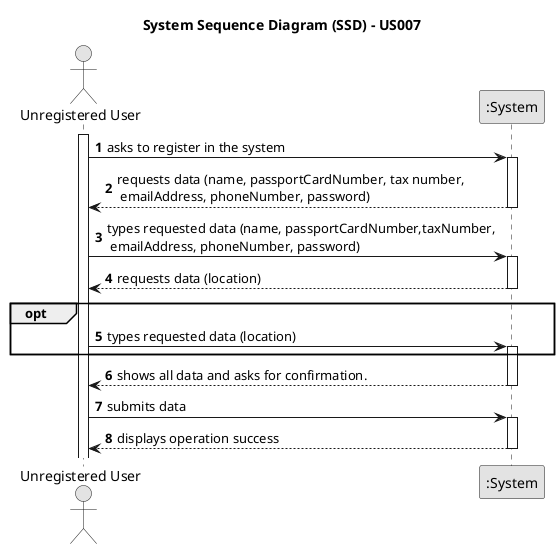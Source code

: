 @startuml
skinparam monochrome true
skinparam packageStyle rectangle
skinparam shadowing false

title System Sequence Diagram (SSD) - US007

autonumber

actor "Unregistered User" as User
participant ":System" as System

activate User

    User -> System : asks to register in the system
    activate System

    System --> User : requests data (name, passportCardNumber, tax number,\n emailAddress, phoneNumber, password)
    deactivate System

    User -> System : types requested data (name, passportCardNumber,taxNumber,\n emailAddress, phoneNumber, password)
    activate System

    System --> User : requests data (location)
    deactivate System

    opt
    User -> System : types requested data (location)
    activate System
    end opt

    System --> User : shows all data and asks for confirmation.
    deactivate System

    User -> System : submits data
    activate System

    System --> User : displays operation success
    deactivate System

@enduml